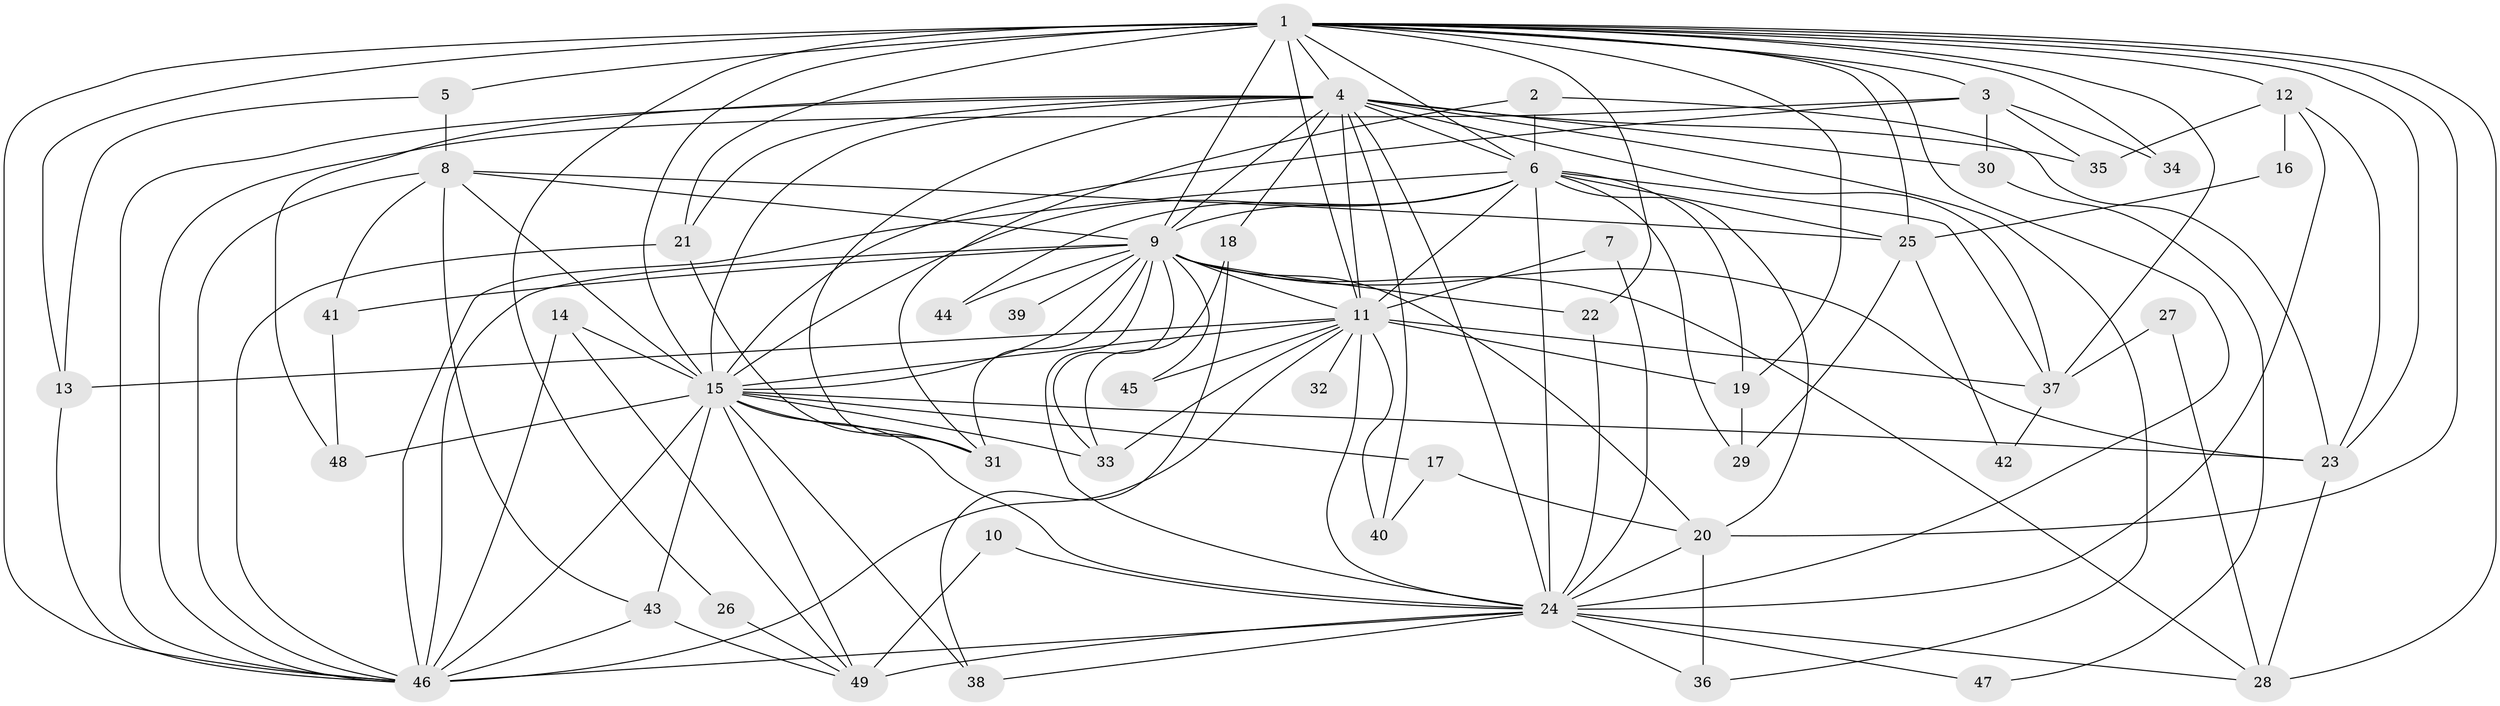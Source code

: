 // original degree distribution, {18: 0.01020408163265306, 23: 0.01020408163265306, 12: 0.01020408163265306, 14: 0.01020408163265306, 19: 0.01020408163265306, 20: 0.02040816326530612, 21: 0.01020408163265306, 22: 0.01020408163265306, 25: 0.01020408163265306, 3: 0.1836734693877551, 4: 0.07142857142857142, 6: 0.05102040816326531, 7: 0.01020408163265306, 2: 0.5408163265306123, 5: 0.030612244897959183, 8: 0.01020408163265306}
// Generated by graph-tools (version 1.1) at 2025/01/03/09/25 03:01:18]
// undirected, 49 vertices, 137 edges
graph export_dot {
graph [start="1"]
  node [color=gray90,style=filled];
  1;
  2;
  3;
  4;
  5;
  6;
  7;
  8;
  9;
  10;
  11;
  12;
  13;
  14;
  15;
  16;
  17;
  18;
  19;
  20;
  21;
  22;
  23;
  24;
  25;
  26;
  27;
  28;
  29;
  30;
  31;
  32;
  33;
  34;
  35;
  36;
  37;
  38;
  39;
  40;
  41;
  42;
  43;
  44;
  45;
  46;
  47;
  48;
  49;
  1 -- 3 [weight=1.0];
  1 -- 4 [weight=2.0];
  1 -- 5 [weight=1.0];
  1 -- 6 [weight=2.0];
  1 -- 9 [weight=2.0];
  1 -- 11 [weight=3.0];
  1 -- 12 [weight=1.0];
  1 -- 13 [weight=1.0];
  1 -- 15 [weight=5.0];
  1 -- 19 [weight=1.0];
  1 -- 20 [weight=1.0];
  1 -- 21 [weight=1.0];
  1 -- 22 [weight=1.0];
  1 -- 23 [weight=1.0];
  1 -- 24 [weight=2.0];
  1 -- 25 [weight=1.0];
  1 -- 26 [weight=1.0];
  1 -- 28 [weight=1.0];
  1 -- 34 [weight=1.0];
  1 -- 37 [weight=1.0];
  1 -- 46 [weight=3.0];
  2 -- 6 [weight=1.0];
  2 -- 23 [weight=1.0];
  2 -- 31 [weight=1.0];
  3 -- 15 [weight=1.0];
  3 -- 30 [weight=1.0];
  3 -- 34 [weight=1.0];
  3 -- 35 [weight=1.0];
  3 -- 46 [weight=1.0];
  4 -- 6 [weight=1.0];
  4 -- 9 [weight=2.0];
  4 -- 11 [weight=1.0];
  4 -- 15 [weight=3.0];
  4 -- 18 [weight=2.0];
  4 -- 21 [weight=1.0];
  4 -- 24 [weight=1.0];
  4 -- 30 [weight=1.0];
  4 -- 31 [weight=1.0];
  4 -- 35 [weight=1.0];
  4 -- 36 [weight=1.0];
  4 -- 37 [weight=1.0];
  4 -- 40 [weight=1.0];
  4 -- 46 [weight=1.0];
  4 -- 48 [weight=1.0];
  5 -- 8 [weight=1.0];
  5 -- 13 [weight=1.0];
  6 -- 9 [weight=1.0];
  6 -- 11 [weight=1.0];
  6 -- 15 [weight=3.0];
  6 -- 19 [weight=1.0];
  6 -- 20 [weight=1.0];
  6 -- 24 [weight=1.0];
  6 -- 25 [weight=1.0];
  6 -- 29 [weight=1.0];
  6 -- 37 [weight=1.0];
  6 -- 44 [weight=1.0];
  6 -- 46 [weight=2.0];
  7 -- 11 [weight=1.0];
  7 -- 24 [weight=1.0];
  8 -- 9 [weight=1.0];
  8 -- 15 [weight=1.0];
  8 -- 25 [weight=1.0];
  8 -- 41 [weight=1.0];
  8 -- 43 [weight=1.0];
  8 -- 46 [weight=1.0];
  9 -- 11 [weight=1.0];
  9 -- 15 [weight=3.0];
  9 -- 20 [weight=1.0];
  9 -- 22 [weight=1.0];
  9 -- 23 [weight=1.0];
  9 -- 24 [weight=1.0];
  9 -- 28 [weight=1.0];
  9 -- 31 [weight=1.0];
  9 -- 33 [weight=1.0];
  9 -- 39 [weight=1.0];
  9 -- 41 [weight=1.0];
  9 -- 44 [weight=1.0];
  9 -- 45 [weight=1.0];
  9 -- 46 [weight=1.0];
  10 -- 24 [weight=1.0];
  10 -- 49 [weight=1.0];
  11 -- 13 [weight=1.0];
  11 -- 15 [weight=2.0];
  11 -- 19 [weight=1.0];
  11 -- 24 [weight=1.0];
  11 -- 32 [weight=1.0];
  11 -- 33 [weight=1.0];
  11 -- 37 [weight=1.0];
  11 -- 40 [weight=1.0];
  11 -- 45 [weight=1.0];
  11 -- 46 [weight=2.0];
  12 -- 16 [weight=1.0];
  12 -- 23 [weight=1.0];
  12 -- 24 [weight=1.0];
  12 -- 35 [weight=1.0];
  13 -- 46 [weight=1.0];
  14 -- 15 [weight=1.0];
  14 -- 46 [weight=1.0];
  14 -- 49 [weight=1.0];
  15 -- 17 [weight=1.0];
  15 -- 23 [weight=1.0];
  15 -- 24 [weight=2.0];
  15 -- 31 [weight=1.0];
  15 -- 33 [weight=1.0];
  15 -- 38 [weight=1.0];
  15 -- 43 [weight=1.0];
  15 -- 46 [weight=3.0];
  15 -- 48 [weight=2.0];
  15 -- 49 [weight=3.0];
  16 -- 25 [weight=1.0];
  17 -- 20 [weight=1.0];
  17 -- 40 [weight=1.0];
  18 -- 33 [weight=1.0];
  18 -- 38 [weight=1.0];
  19 -- 29 [weight=1.0];
  20 -- 24 [weight=1.0];
  20 -- 36 [weight=1.0];
  21 -- 31 [weight=1.0];
  21 -- 46 [weight=1.0];
  22 -- 24 [weight=1.0];
  23 -- 28 [weight=1.0];
  24 -- 28 [weight=1.0];
  24 -- 36 [weight=1.0];
  24 -- 38 [weight=1.0];
  24 -- 46 [weight=2.0];
  24 -- 47 [weight=1.0];
  24 -- 49 [weight=1.0];
  25 -- 29 [weight=1.0];
  25 -- 42 [weight=1.0];
  26 -- 49 [weight=1.0];
  27 -- 28 [weight=1.0];
  27 -- 37 [weight=1.0];
  30 -- 47 [weight=1.0];
  37 -- 42 [weight=1.0];
  41 -- 48 [weight=1.0];
  43 -- 46 [weight=1.0];
  43 -- 49 [weight=1.0];
}
